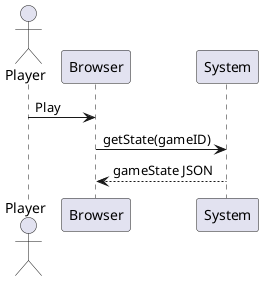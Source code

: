 @startuml
Actor Player

Player -> Browser: Play
Browser -> System : getState(gameID)
Browser <-- System : gameState JSON

@enduml